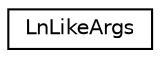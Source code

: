 digraph "Graphical Class Hierarchy"
{
  edge [fontname="Helvetica",fontsize="10",labelfontname="Helvetica",labelfontsize="10"];
  node [fontname="Helvetica",fontsize="10",shape=record];
  rankdir="LR";
  Node1 [label="LnLikeArgs",height=0.2,width=0.4,color="black", fillcolor="white", style="filled",URL="$struct_ln_like_args.html"];
}
